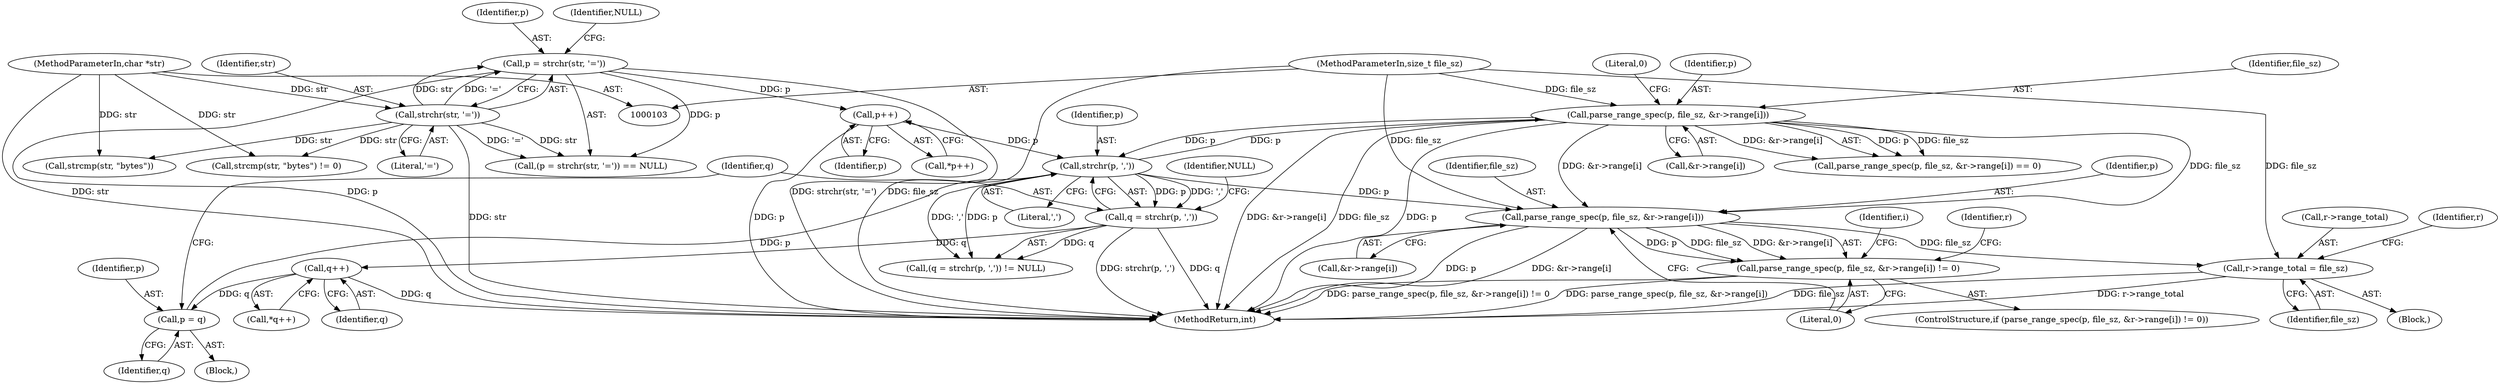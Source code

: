 digraph "0_src_142cfc82b932bc211218fbd7bdda8c7ce83f19df_0@array" {
"1000193" [label="(Call,parse_range_spec(p, file_sz, &r->range[i]))"];
"1000156" [label="(Call,strchr(p, ','))"];
"1000168" [label="(Call,parse_range_spec(p, file_sz, &r->range[i]))"];
"1000106" [label="(MethodParameterIn,size_t file_sz)"];
"1000188" [label="(Call,p = q)"];
"1000163" [label="(Call,q++)"];
"1000154" [label="(Call,q = strchr(p, ','))"];
"1000140" [label="(Call,p++)"];
"1000129" [label="(Call,p = strchr(str, '='))"];
"1000131" [label="(Call,strchr(str, '='))"];
"1000105" [label="(MethodParameterIn,char *str)"];
"1000192" [label="(Call,parse_range_spec(p, file_sz, &r->range[i]) != 0)"];
"1000205" [label="(Call,r->range_total = file_sz)"];
"1000188" [label="(Call,p = q)"];
"1000154" [label="(Call,q = strchr(p, ','))"];
"1000145" [label="(Call,strcmp(str, \"bytes\"))"];
"1000206" [label="(Call,r->range_total)"];
"1000177" [label="(Literal,0)"];
"1000212" [label="(Identifier,r)"];
"1000162" [label="(Call,*q++)"];
"1000130" [label="(Identifier,p)"];
"1000190" [label="(Identifier,q)"];
"1000140" [label="(Call,p++)"];
"1000168" [label="(Call,parse_range_spec(p, file_sz, &r->range[i]))"];
"1000144" [label="(Call,strcmp(str, \"bytes\") != 0)"];
"1000155" [label="(Identifier,q)"];
"1000153" [label="(Call,(q = strchr(p, ',')) != NULL)"];
"1000202" [label="(Literal,0)"];
"1000107" [label="(Block,)"];
"1000163" [label="(Call,q++)"];
"1000105" [label="(MethodParameterIn,char *str)"];
"1000217" [label="(MethodReturn,int)"];
"1000171" [label="(Call,&r->range[i])"];
"1000158" [label="(Literal,',')"];
"1000189" [label="(Identifier,p)"];
"1000192" [label="(Call,parse_range_spec(p, file_sz, &r->range[i]) != 0)"];
"1000160" [label="(Block,)"];
"1000207" [label="(Identifier,r)"];
"1000196" [label="(Call,&r->range[i])"];
"1000128" [label="(Call,(p = strchr(str, '=')) == NULL)"];
"1000194" [label="(Identifier,p)"];
"1000106" [label="(MethodParameterIn,size_t file_sz)"];
"1000169" [label="(Identifier,p)"];
"1000170" [label="(Identifier,file_sz)"];
"1000139" [label="(Call,*p++)"];
"1000205" [label="(Call,r->range_total = file_sz)"];
"1000209" [label="(Identifier,file_sz)"];
"1000195" [label="(Identifier,file_sz)"];
"1000204" [label="(Identifier,i)"];
"1000159" [label="(Identifier,NULL)"];
"1000131" [label="(Call,strchr(str, '='))"];
"1000132" [label="(Identifier,str)"];
"1000157" [label="(Identifier,p)"];
"1000133" [label="(Literal,'=')"];
"1000167" [label="(Call,parse_range_spec(p, file_sz, &r->range[i]) == 0)"];
"1000164" [label="(Identifier,q)"];
"1000141" [label="(Identifier,p)"];
"1000134" [label="(Identifier,NULL)"];
"1000156" [label="(Call,strchr(p, ','))"];
"1000191" [label="(ControlStructure,if (parse_range_spec(p, file_sz, &r->range[i]) != 0))"];
"1000129" [label="(Call,p = strchr(str, '='))"];
"1000193" [label="(Call,parse_range_spec(p, file_sz, &r->range[i]))"];
"1000193" -> "1000192"  [label="AST: "];
"1000193" -> "1000196"  [label="CFG: "];
"1000194" -> "1000193"  [label="AST: "];
"1000195" -> "1000193"  [label="AST: "];
"1000196" -> "1000193"  [label="AST: "];
"1000202" -> "1000193"  [label="CFG: "];
"1000193" -> "1000217"  [label="DDG: p"];
"1000193" -> "1000217"  [label="DDG: &r->range[i]"];
"1000193" -> "1000192"  [label="DDG: p"];
"1000193" -> "1000192"  [label="DDG: file_sz"];
"1000193" -> "1000192"  [label="DDG: &r->range[i]"];
"1000156" -> "1000193"  [label="DDG: p"];
"1000168" -> "1000193"  [label="DDG: file_sz"];
"1000168" -> "1000193"  [label="DDG: &r->range[i]"];
"1000106" -> "1000193"  [label="DDG: file_sz"];
"1000193" -> "1000205"  [label="DDG: file_sz"];
"1000156" -> "1000154"  [label="AST: "];
"1000156" -> "1000158"  [label="CFG: "];
"1000157" -> "1000156"  [label="AST: "];
"1000158" -> "1000156"  [label="AST: "];
"1000154" -> "1000156"  [label="CFG: "];
"1000156" -> "1000153"  [label="DDG: p"];
"1000156" -> "1000153"  [label="DDG: ','"];
"1000156" -> "1000154"  [label="DDG: p"];
"1000156" -> "1000154"  [label="DDG: ','"];
"1000168" -> "1000156"  [label="DDG: p"];
"1000188" -> "1000156"  [label="DDG: p"];
"1000140" -> "1000156"  [label="DDG: p"];
"1000156" -> "1000168"  [label="DDG: p"];
"1000168" -> "1000167"  [label="AST: "];
"1000168" -> "1000171"  [label="CFG: "];
"1000169" -> "1000168"  [label="AST: "];
"1000170" -> "1000168"  [label="AST: "];
"1000171" -> "1000168"  [label="AST: "];
"1000177" -> "1000168"  [label="CFG: "];
"1000168" -> "1000217"  [label="DDG: p"];
"1000168" -> "1000217"  [label="DDG: &r->range[i]"];
"1000168" -> "1000217"  [label="DDG: file_sz"];
"1000168" -> "1000167"  [label="DDG: p"];
"1000168" -> "1000167"  [label="DDG: file_sz"];
"1000168" -> "1000167"  [label="DDG: &r->range[i]"];
"1000106" -> "1000168"  [label="DDG: file_sz"];
"1000106" -> "1000103"  [label="AST: "];
"1000106" -> "1000217"  [label="DDG: file_sz"];
"1000106" -> "1000205"  [label="DDG: file_sz"];
"1000188" -> "1000160"  [label="AST: "];
"1000188" -> "1000190"  [label="CFG: "];
"1000189" -> "1000188"  [label="AST: "];
"1000190" -> "1000188"  [label="AST: "];
"1000155" -> "1000188"  [label="CFG: "];
"1000163" -> "1000188"  [label="DDG: q"];
"1000163" -> "1000162"  [label="AST: "];
"1000163" -> "1000164"  [label="CFG: "];
"1000164" -> "1000163"  [label="AST: "];
"1000162" -> "1000163"  [label="CFG: "];
"1000163" -> "1000217"  [label="DDG: q"];
"1000154" -> "1000163"  [label="DDG: q"];
"1000154" -> "1000153"  [label="AST: "];
"1000155" -> "1000154"  [label="AST: "];
"1000159" -> "1000154"  [label="CFG: "];
"1000154" -> "1000217"  [label="DDG: q"];
"1000154" -> "1000217"  [label="DDG: strchr(p, ',')"];
"1000154" -> "1000153"  [label="DDG: q"];
"1000140" -> "1000139"  [label="AST: "];
"1000140" -> "1000141"  [label="CFG: "];
"1000141" -> "1000140"  [label="AST: "];
"1000139" -> "1000140"  [label="CFG: "];
"1000140" -> "1000217"  [label="DDG: p"];
"1000129" -> "1000140"  [label="DDG: p"];
"1000129" -> "1000128"  [label="AST: "];
"1000129" -> "1000131"  [label="CFG: "];
"1000130" -> "1000129"  [label="AST: "];
"1000131" -> "1000129"  [label="AST: "];
"1000134" -> "1000129"  [label="CFG: "];
"1000129" -> "1000217"  [label="DDG: p"];
"1000129" -> "1000217"  [label="DDG: strchr(str, '=')"];
"1000129" -> "1000128"  [label="DDG: p"];
"1000131" -> "1000129"  [label="DDG: str"];
"1000131" -> "1000129"  [label="DDG: '='"];
"1000131" -> "1000133"  [label="CFG: "];
"1000132" -> "1000131"  [label="AST: "];
"1000133" -> "1000131"  [label="AST: "];
"1000131" -> "1000217"  [label="DDG: str"];
"1000131" -> "1000128"  [label="DDG: str"];
"1000131" -> "1000128"  [label="DDG: '='"];
"1000105" -> "1000131"  [label="DDG: str"];
"1000131" -> "1000144"  [label="DDG: str"];
"1000131" -> "1000145"  [label="DDG: str"];
"1000105" -> "1000103"  [label="AST: "];
"1000105" -> "1000217"  [label="DDG: str"];
"1000105" -> "1000144"  [label="DDG: str"];
"1000105" -> "1000145"  [label="DDG: str"];
"1000192" -> "1000191"  [label="AST: "];
"1000192" -> "1000202"  [label="CFG: "];
"1000202" -> "1000192"  [label="AST: "];
"1000204" -> "1000192"  [label="CFG: "];
"1000207" -> "1000192"  [label="CFG: "];
"1000192" -> "1000217"  [label="DDG: parse_range_spec(p, file_sz, &r->range[i])"];
"1000192" -> "1000217"  [label="DDG: parse_range_spec(p, file_sz, &r->range[i]) != 0"];
"1000205" -> "1000107"  [label="AST: "];
"1000205" -> "1000209"  [label="CFG: "];
"1000206" -> "1000205"  [label="AST: "];
"1000209" -> "1000205"  [label="AST: "];
"1000212" -> "1000205"  [label="CFG: "];
"1000205" -> "1000217"  [label="DDG: file_sz"];
"1000205" -> "1000217"  [label="DDG: r->range_total"];
}
